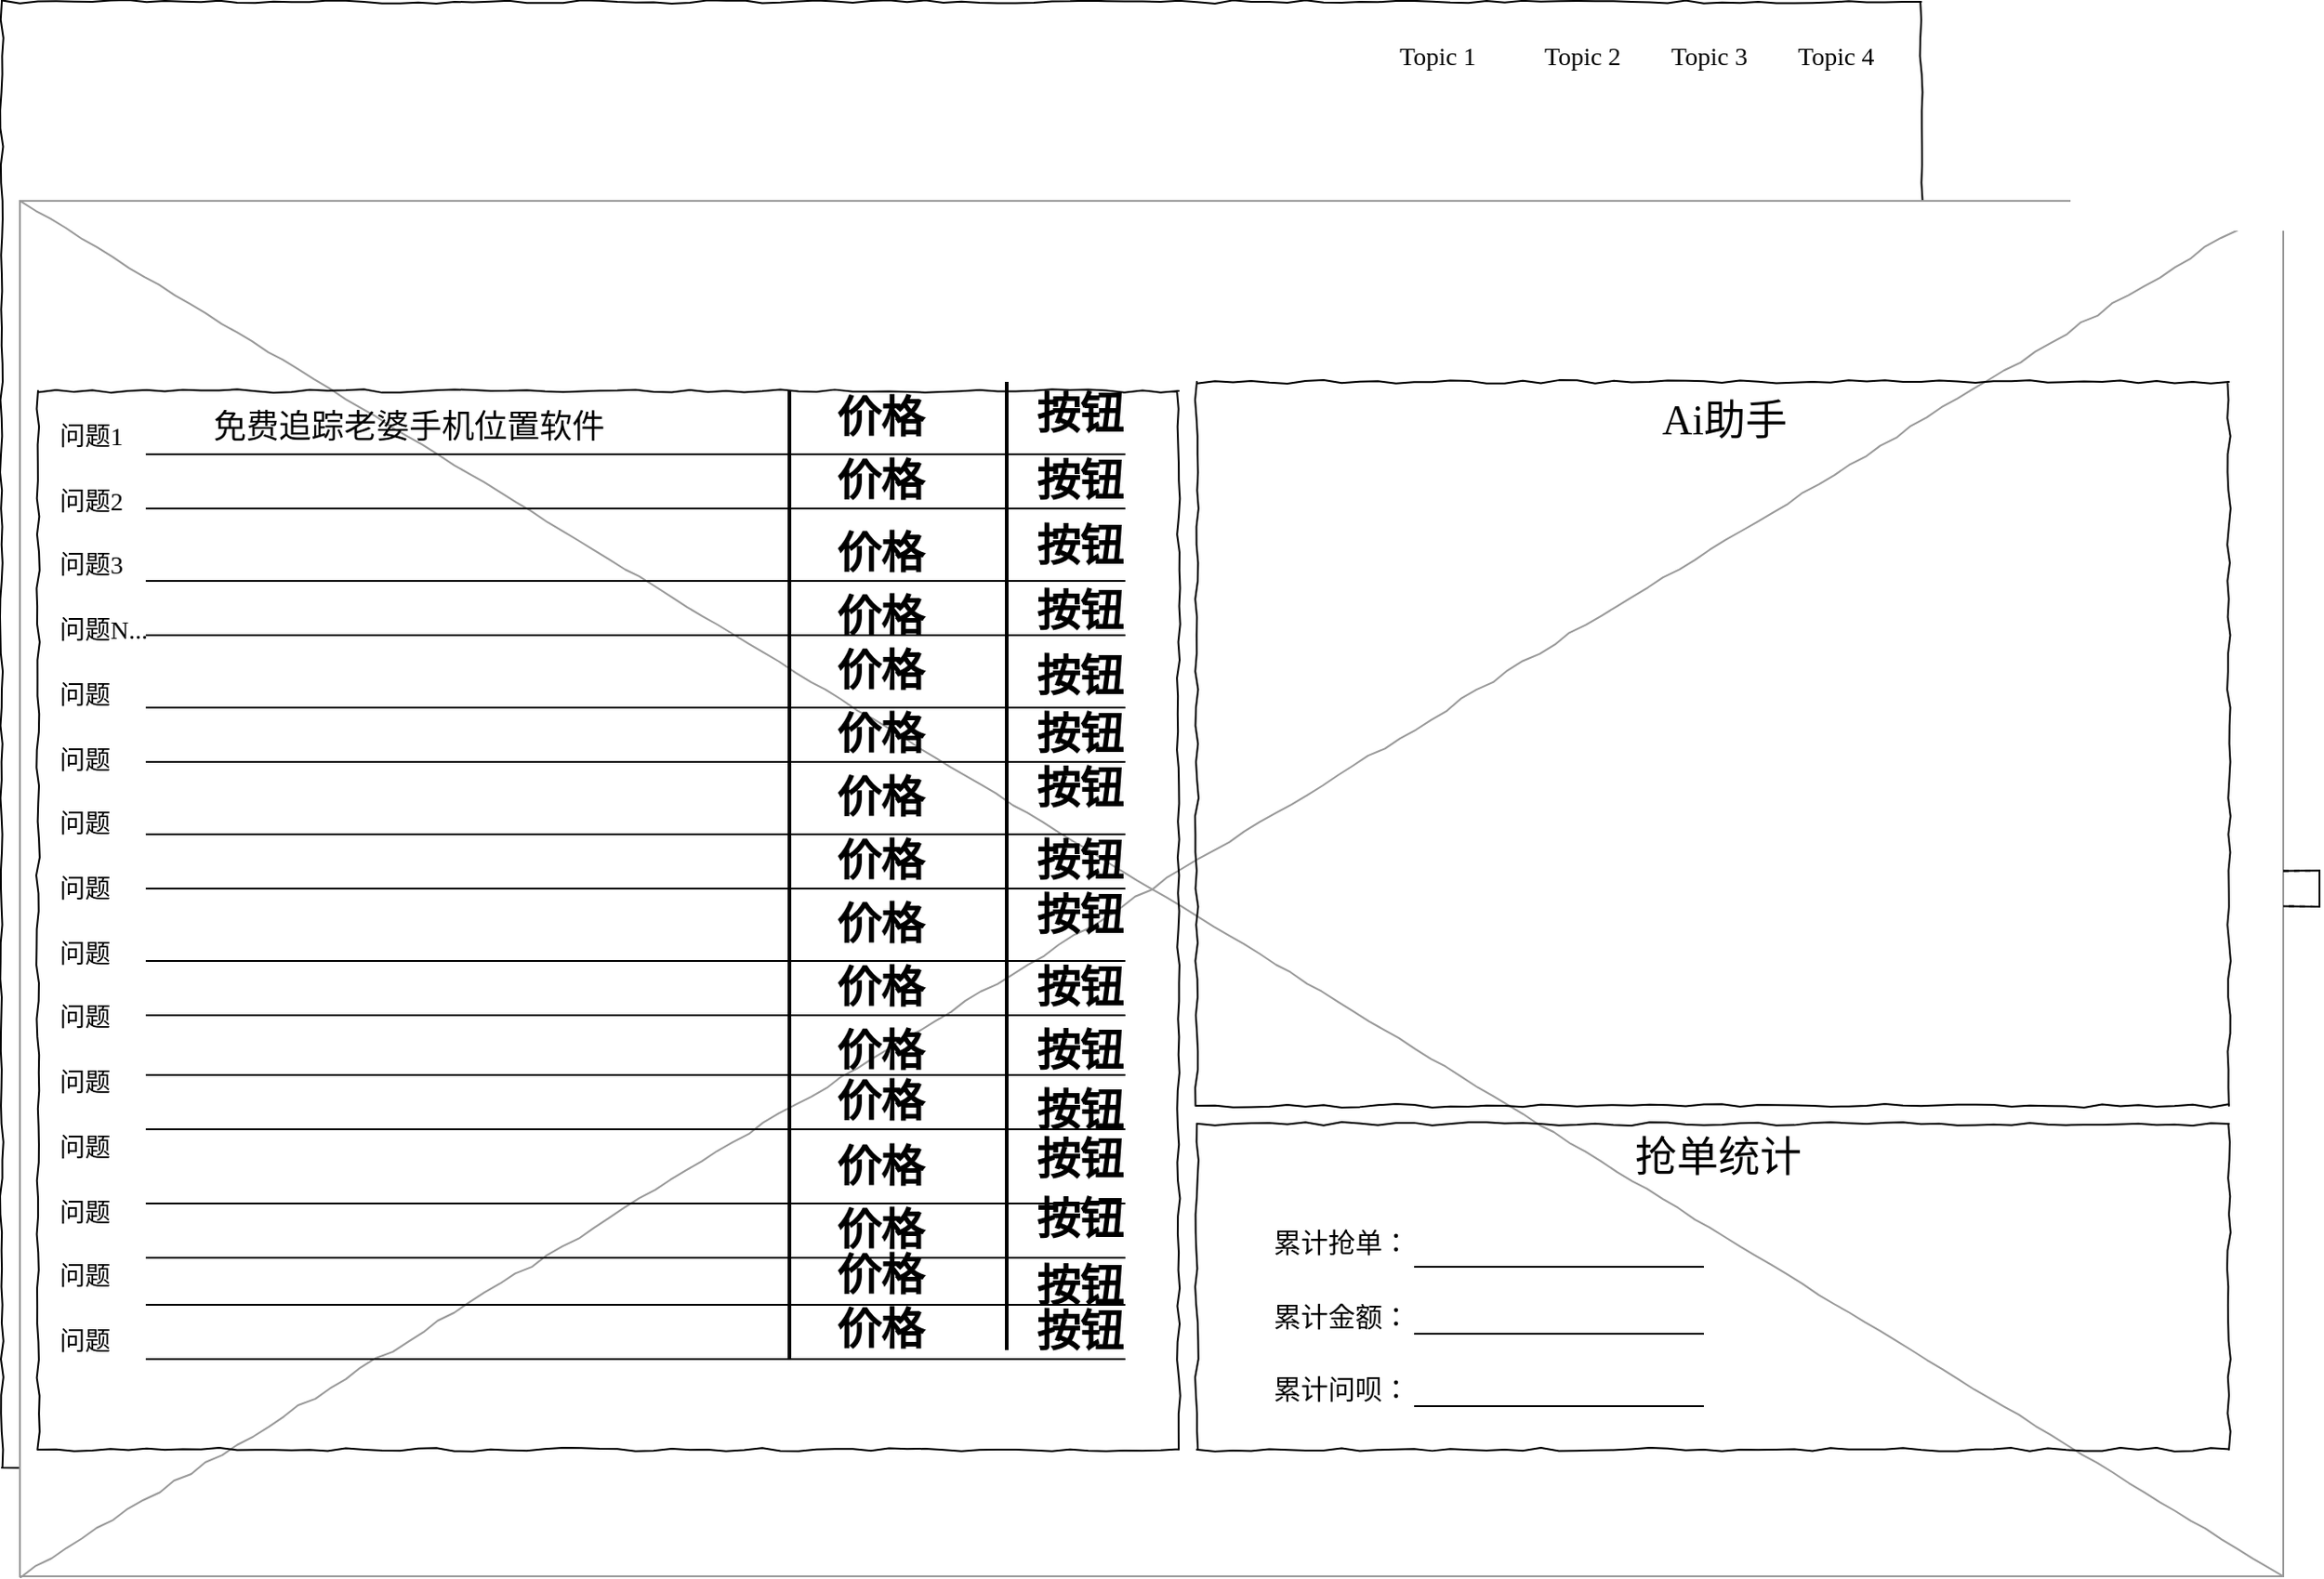 <mxfile version="21.5.0" type="github">
  <diagram name="Page-1" id="03018318-947c-dd8e-b7a3-06fadd420f32">
    <mxGraphModel dx="1453" dy="986" grid="1" gridSize="10" guides="1" tooltips="1" connect="1" arrows="1" fold="1" page="1" pageScale="1" pageWidth="1100" pageHeight="850" background="#ffffff" math="0" shadow="0">
      <root>
        <mxCell id="0" />
        <mxCell id="1" parent="0" />
        <mxCell id="677b7b8949515195-1" value="" style="whiteSpace=wrap;html=1;rounded=0;shadow=0;labelBackgroundColor=none;strokeColor=#000000;strokeWidth=1;fillColor=none;fontFamily=Verdana;fontSize=12;fontColor=#000000;align=center;comic=1;" parent="1" vertex="1">
          <mxGeometry x="10" y="20" width="1060" height="810" as="geometry" />
        </mxCell>
        <mxCell id="677b7b8949515195-4" value="Topic 1" style="text;html=1;points=[];align=left;verticalAlign=top;spacingTop=-4;fontSize=14;fontFamily=Verdana" parent="1" vertex="1">
          <mxGeometry x="780" y="40" width="60" height="20" as="geometry" />
        </mxCell>
        <mxCell id="677b7b8949515195-5" value="Topic 2" style="text;html=1;points=[];align=left;verticalAlign=top;spacingTop=-4;fontSize=14;fontFamily=Verdana" parent="1" vertex="1">
          <mxGeometry x="860" y="40" width="60" height="20" as="geometry" />
        </mxCell>
        <mxCell id="677b7b8949515195-6" value="Topic 3" style="text;html=1;points=[];align=left;verticalAlign=top;spacingTop=-4;fontSize=14;fontFamily=Verdana" parent="1" vertex="1">
          <mxGeometry x="930" y="40" width="60" height="20" as="geometry" />
        </mxCell>
        <mxCell id="677b7b8949515195-7" value="Topic 4" style="text;html=1;points=[];align=left;verticalAlign=top;spacingTop=-4;fontSize=14;fontFamily=Verdana" parent="1" vertex="1">
          <mxGeometry x="1000" y="40" width="60" height="20" as="geometry" />
        </mxCell>
        <mxCell id="677b7b8949515195-8" value="" style="whiteSpace=wrap;html=1;rounded=0;shadow=0;labelBackgroundColor=none;strokeWidth=1;fillColor=none;fontFamily=Verdana;fontSize=12;align=center;comic=1;" parent="1" vertex="1">
          <mxGeometry x="30" y="230" width="200" height="590" as="geometry" />
        </mxCell>
        <mxCell id="677b7b8949515195-9" value="" style="line;strokeWidth=1;html=1;rounded=0;shadow=0;labelBackgroundColor=none;fillColor=none;fontFamily=Verdana;fontSize=14;fontColor=#000000;align=center;comic=1;" parent="1" vertex="1">
          <mxGeometry x="20" y="140" width="1060" height="10" as="geometry" />
        </mxCell>
        <mxCell id="677b7b8949515195-10" value="" style="whiteSpace=wrap;html=1;rounded=0;shadow=0;labelBackgroundColor=none;strokeWidth=1;fillColor=none;fontFamily=Verdana;fontSize=12;align=center;comic=1;" parent="1" vertex="1">
          <mxGeometry x="30" y="160" width="1040" height="50" as="geometry" />
        </mxCell>
        <mxCell id="677b7b8949515195-11" value="Section 1" style="text;html=1;points=[];align=left;verticalAlign=top;spacingTop=-4;fontSize=14;fontFamily=Verdana" parent="1" vertex="1">
          <mxGeometry x="330" y="175" width="60" height="20" as="geometry" />
        </mxCell>
        <mxCell id="677b7b8949515195-12" value="Section 2" style="text;html=1;points=[];align=left;verticalAlign=top;spacingTop=-4;fontSize=14;fontFamily=Verdana" parent="1" vertex="1">
          <mxGeometry x="477" y="175" width="60" height="20" as="geometry" />
        </mxCell>
        <mxCell id="677b7b8949515195-13" value="Section 3" style="text;html=1;points=[];align=left;verticalAlign=top;spacingTop=-4;fontSize=14;fontFamily=Verdana" parent="1" vertex="1">
          <mxGeometry x="623" y="175" width="60" height="20" as="geometry" />
        </mxCell>
        <mxCell id="677b7b8949515195-14" value="Section 4" style="text;html=1;points=[];align=left;verticalAlign=top;spacingTop=-4;fontSize=14;fontFamily=Verdana" parent="1" vertex="1">
          <mxGeometry x="770" y="175" width="60" height="20" as="geometry" />
        </mxCell>
        <mxCell id="677b7b8949515195-15" value="&lt;div style=&quot;text-align: justify&quot;&gt;&lt;span&gt;Lorem ipsum dolor sit amet, consectetur adipisicing elit, sed do eiusmod tempor incididunt ut labore et dolore magna aliqua. Ut enim ad minim veniam, quis nostrud exercitation ullamco laboris nisi ut aliquip ex ea commodo consequat. Duis aute irure dolor in reprehenderit in voluptate velit esse cillum dolore eu fugiat nulla pariatur. Excepteur sint occaecat cupidatat non proident, sunt in culpa qui officia deserunt mollit anim id est laborum.&lt;/span&gt;&lt;/div&gt;&lt;div style=&quot;text-align: justify&quot;&gt;&lt;span&gt;Sed ut perspiciatis unde omnis iste natus error sit voluptatem accusantium doloremque laudantium, totam rem aperiam, eaque ipsa quae ab illo inventore veritatis et quasi architecto beatae vitae dicta sunt explicabo. Nemo enim ipsam voluptatem quia voluptas sit aspernatur aut odit aut fugit, sed quia consequuntur magni dolores eos qui ratione voluptatem sequi nesciunt.&amp;nbsp;&lt;/span&gt;&lt;/div&gt;" style="whiteSpace=wrap;html=1;rounded=0;shadow=0;labelBackgroundColor=none;strokeWidth=1;fillColor=none;fontFamily=Verdana;fontSize=12;align=center;verticalAlign=top;spacing=10;comic=1;" parent="1" vertex="1">
          <mxGeometry x="250" y="640" width="580" height="180" as="geometry" />
        </mxCell>
        <mxCell id="677b7b8949515195-16" value="" style="verticalLabelPosition=bottom;shadow=0;dashed=0;align=center;html=1;verticalAlign=top;strokeWidth=1;shape=mxgraph.mockup.graphics.simpleIcon;strokeColor=#999999;rounded=0;labelBackgroundColor=none;fontFamily=Verdana;fontSize=14;fontColor=#000000;comic=1;" parent="1" vertex="1">
          <mxGeometry x="20" y="130" width="1250" height="760" as="geometry" />
        </mxCell>
        <mxCell id="677b7b8949515195-25" value="" style="whiteSpace=wrap;html=1;rounded=0;shadow=0;labelBackgroundColor=none;strokeWidth=1;fillColor=none;fontFamily=Verdana;fontSize=12;align=center;comic=1;" parent="1" vertex="1">
          <mxGeometry x="670" y="230" width="570" height="400" as="geometry" />
        </mxCell>
        <mxCell id="677b7b8949515195-26" value="" style="whiteSpace=wrap;html=1;rounded=0;shadow=0;labelBackgroundColor=none;strokeWidth=1;fillColor=none;fontFamily=Verdana;fontSize=12;align=center;comic=1;" parent="1" vertex="1">
          <mxGeometry x="670" y="640" width="570" height="180" as="geometry" />
        </mxCell>
        <mxCell id="677b7b8949515195-27" value="问题1" style="text;html=1;points=[];align=left;verticalAlign=top;spacingTop=-4;fontSize=14;fontFamily=Verdana" parent="1" vertex="1">
          <mxGeometry x="40" y="250" width="50" height="20" as="geometry" />
        </mxCell>
        <mxCell id="677b7b8949515195-28" value="问题2" style="text;html=1;points=[];align=left;verticalAlign=top;spacingTop=-4;fontSize=14;fontFamily=Verdana" parent="1" vertex="1">
          <mxGeometry x="40" y="286" width="170" height="20" as="geometry" />
        </mxCell>
        <mxCell id="677b7b8949515195-29" value="问题3" style="text;html=1;points=[];align=left;verticalAlign=top;spacingTop=-4;fontSize=14;fontFamily=Verdana" parent="1" vertex="1">
          <mxGeometry x="40" y="321" width="170" height="20" as="geometry" />
        </mxCell>
        <mxCell id="677b7b8949515195-30" value="问题N..." style="text;html=1;points=[];align=left;verticalAlign=top;spacingTop=-4;fontSize=14;fontFamily=Verdana" parent="1" vertex="1">
          <mxGeometry x="40" y="357" width="170" height="20" as="geometry" />
        </mxCell>
        <mxCell id="677b7b8949515195-31" value="问题" style="text;html=1;points=[];align=left;verticalAlign=top;spacingTop=-4;fontSize=14;fontFamily=Verdana" parent="1" vertex="1">
          <mxGeometry x="40" y="464" width="170" height="20" as="geometry" />
        </mxCell>
        <mxCell id="677b7b8949515195-32" value="问题" style="text;html=1;points=[];align=left;verticalAlign=top;spacingTop=-4;fontSize=14;fontFamily=Verdana" parent="1" vertex="1">
          <mxGeometry x="40" y="500" width="170" height="20" as="geometry" />
        </mxCell>
        <mxCell id="677b7b8949515195-33" value="问题" style="text;html=1;points=[];align=left;verticalAlign=top;spacingTop=-4;fontSize=14;fontFamily=Verdana" parent="1" vertex="1">
          <mxGeometry x="40" y="536" width="170" height="20" as="geometry" />
        </mxCell>
        <mxCell id="677b7b8949515195-34" value="问题" style="text;html=1;points=[];align=left;verticalAlign=top;spacingTop=-4;fontSize=14;fontFamily=Verdana" parent="1" vertex="1">
          <mxGeometry x="40" y="571" width="170" height="20" as="geometry" />
        </mxCell>
        <mxCell id="677b7b8949515195-35" value="问题" style="text;html=1;points=[];align=left;verticalAlign=top;spacingTop=-4;fontSize=14;fontFamily=Verdana" parent="1" vertex="1">
          <mxGeometry x="40" y="607" width="170" height="20" as="geometry" />
        </mxCell>
        <mxCell id="677b7b8949515195-36" value="问题" style="text;html=1;points=[];align=left;verticalAlign=top;spacingTop=-4;fontSize=14;fontFamily=Verdana" parent="1" vertex="1">
          <mxGeometry x="40" y="643" width="170" height="20" as="geometry" />
        </mxCell>
        <mxCell id="677b7b8949515195-37" value="问题" style="text;html=1;points=[];align=left;verticalAlign=top;spacingTop=-4;fontSize=14;fontFamily=Verdana" parent="1" vertex="1">
          <mxGeometry x="40" y="679" width="170" height="20" as="geometry" />
        </mxCell>
        <mxCell id="677b7b8949515195-38" value="问题" style="text;html=1;points=[];align=left;verticalAlign=top;spacingTop=-4;fontSize=14;fontFamily=Verdana" parent="1" vertex="1">
          <mxGeometry x="40" y="714" width="170" height="20" as="geometry" />
        </mxCell>
        <mxCell id="677b7b8949515195-39" value="问题" style="text;html=1;points=[];align=left;verticalAlign=top;spacingTop=-4;fontSize=14;fontFamily=Verdana" parent="1" vertex="1">
          <mxGeometry x="40" y="393" width="170" height="20" as="geometry" />
        </mxCell>
        <mxCell id="677b7b8949515195-40" value="问题" style="text;html=1;points=[];align=left;verticalAlign=top;spacingTop=-4;fontSize=14;fontFamily=Verdana" parent="1" vertex="1">
          <mxGeometry x="40" y="429" width="170" height="20" as="geometry" />
        </mxCell>
        <mxCell id="677b7b8949515195-41" value="问题" style="text;html=1;points=[];align=left;verticalAlign=top;spacingTop=-4;fontSize=14;fontFamily=Verdana" parent="1" vertex="1">
          <mxGeometry x="40" y="750" width="170" height="20" as="geometry" />
        </mxCell>
        <mxCell id="677b7b8949515195-42" value="&lt;font style=&quot;font-size: 23px;&quot;&gt;抢单统计&lt;/font&gt;" style="text;html=1;points=[];align=left;verticalAlign=top;spacingTop=-4;fontSize=14;fontFamily=Verdana" parent="1" vertex="1">
          <mxGeometry x="910" y="642" width="90" height="37" as="geometry" />
        </mxCell>
        <mxCell id="8sVmZBeLmpOsSXmFkfnY-3" value="" style="endArrow=none;dashed=1;html=1;rounded=0;" edge="1" parent="1" source="677b7b8949515195-16" target="677b7b8949515195-16">
          <mxGeometry width="50" height="50" relative="1" as="geometry">
            <mxPoint x="440" y="430" as="sourcePoint" />
            <mxPoint x="490" y="380" as="targetPoint" />
            <Array as="points">
              <mxPoint x="270" y="350" />
            </Array>
          </mxGeometry>
        </mxCell>
        <mxCell id="8sVmZBeLmpOsSXmFkfnY-4" value="" style="endArrow=none;html=1;rounded=0;" edge="1" parent="1" source="677b7b8949515195-16" target="677b7b8949515195-16">
          <mxGeometry width="50" height="50" relative="1" as="geometry">
            <mxPoint x="440" y="430" as="sourcePoint" />
            <mxPoint x="490" y="380" as="targetPoint" />
          </mxGeometry>
        </mxCell>
        <mxCell id="8sVmZBeLmpOsSXmFkfnY-7" value="" style="shape=partialRectangle;whiteSpace=wrap;html=1;left=0;right=0;fillColor=none;" vertex="1" parent="1">
          <mxGeometry x="90" y="270" width="540" height="30" as="geometry" />
        </mxCell>
        <mxCell id="8sVmZBeLmpOsSXmFkfnY-8" value="" style="shape=partialRectangle;whiteSpace=wrap;html=1;left=0;right=0;fillColor=none;" vertex="1" parent="1">
          <mxGeometry x="90" y="340" width="540" height="30" as="geometry" />
        </mxCell>
        <mxCell id="8sVmZBeLmpOsSXmFkfnY-10" value="" style="shape=partialRectangle;whiteSpace=wrap;html=1;left=0;right=0;fillColor=none;" vertex="1" parent="1">
          <mxGeometry x="90" y="410" width="540" height="30" as="geometry" />
        </mxCell>
        <mxCell id="8sVmZBeLmpOsSXmFkfnY-11" value="" style="shape=partialRectangle;whiteSpace=wrap;html=1;left=0;right=0;fillColor=none;" vertex="1" parent="1">
          <mxGeometry x="90" y="480" width="540" height="30" as="geometry" />
        </mxCell>
        <mxCell id="8sVmZBeLmpOsSXmFkfnY-12" value="" style="shape=partialRectangle;whiteSpace=wrap;html=1;left=0;right=0;fillColor=none;" vertex="1" parent="1">
          <mxGeometry x="90" y="550" width="540" height="30" as="geometry" />
        </mxCell>
        <mxCell id="8sVmZBeLmpOsSXmFkfnY-13" value="" style="shape=partialRectangle;whiteSpace=wrap;html=1;left=0;right=0;fillColor=none;" vertex="1" parent="1">
          <mxGeometry x="90" y="613" width="540" height="30" as="geometry" />
        </mxCell>
        <mxCell id="8sVmZBeLmpOsSXmFkfnY-14" value="" style="shape=partialRectangle;whiteSpace=wrap;html=1;left=0;right=0;fillColor=none;" vertex="1" parent="1">
          <mxGeometry x="90" y="684" width="540" height="30" as="geometry" />
        </mxCell>
        <mxCell id="8sVmZBeLmpOsSXmFkfnY-15" value="" style="shape=partialRectangle;whiteSpace=wrap;html=1;left=0;right=0;fillColor=none;" vertex="1" parent="1">
          <mxGeometry x="90" y="740" width="540" height="30" as="geometry" />
        </mxCell>
        <mxCell id="8sVmZBeLmpOsSXmFkfnY-17" value="" style="line;strokeWidth=2;direction=south;html=1;" vertex="1" parent="1">
          <mxGeometry x="440" y="235" width="10" height="535" as="geometry" />
        </mxCell>
        <mxCell id="8sVmZBeLmpOsSXmFkfnY-19" value="价格" style="text;strokeColor=none;fillColor=none;html=1;fontSize=24;fontStyle=1;verticalAlign=middle;align=center;" vertex="1" parent="1">
          <mxGeometry x="460" y="230" width="70" height="40" as="geometry" />
        </mxCell>
        <mxCell id="8sVmZBeLmpOsSXmFkfnY-20" value="价格" style="text;strokeColor=none;fillColor=none;html=1;fontSize=24;fontStyle=1;verticalAlign=middle;align=center;" vertex="1" parent="1">
          <mxGeometry x="460" y="265" width="70" height="40" as="geometry" />
        </mxCell>
        <mxCell id="8sVmZBeLmpOsSXmFkfnY-21" value="价格" style="text;strokeColor=none;fillColor=none;html=1;fontSize=24;fontStyle=1;verticalAlign=middle;align=center;" vertex="1" parent="1">
          <mxGeometry x="460" y="305" width="70" height="40" as="geometry" />
        </mxCell>
        <mxCell id="8sVmZBeLmpOsSXmFkfnY-22" value="价格" style="text;strokeColor=none;fillColor=none;html=1;fontSize=24;fontStyle=1;verticalAlign=middle;align=center;" vertex="1" parent="1">
          <mxGeometry x="460" y="340" width="70" height="40" as="geometry" />
        </mxCell>
        <mxCell id="8sVmZBeLmpOsSXmFkfnY-23" value="价格" style="text;strokeColor=none;fillColor=none;html=1;fontSize=24;fontStyle=1;verticalAlign=middle;align=center;" vertex="1" parent="1">
          <mxGeometry x="460" y="370" width="70" height="40" as="geometry" />
        </mxCell>
        <mxCell id="8sVmZBeLmpOsSXmFkfnY-24" value="价格" style="text;strokeColor=none;fillColor=none;html=1;fontSize=24;fontStyle=1;verticalAlign=middle;align=center;" vertex="1" parent="1">
          <mxGeometry x="460" y="405" width="70" height="40" as="geometry" />
        </mxCell>
        <mxCell id="8sVmZBeLmpOsSXmFkfnY-25" value="价格" style="text;strokeColor=none;fillColor=none;html=1;fontSize=24;fontStyle=1;verticalAlign=middle;align=center;" vertex="1" parent="1">
          <mxGeometry x="460" y="440" width="70" height="40" as="geometry" />
        </mxCell>
        <mxCell id="8sVmZBeLmpOsSXmFkfnY-26" value="价格" style="text;strokeColor=none;fillColor=none;html=1;fontSize=24;fontStyle=1;verticalAlign=middle;align=center;" vertex="1" parent="1">
          <mxGeometry x="460" y="475" width="70" height="40" as="geometry" />
        </mxCell>
        <mxCell id="8sVmZBeLmpOsSXmFkfnY-27" value="价格" style="text;strokeColor=none;fillColor=none;html=1;fontSize=24;fontStyle=1;verticalAlign=middle;align=center;" vertex="1" parent="1">
          <mxGeometry x="460" y="510" width="70" height="40" as="geometry" />
        </mxCell>
        <mxCell id="8sVmZBeLmpOsSXmFkfnY-28" value="价格" style="text;strokeColor=none;fillColor=none;html=1;fontSize=24;fontStyle=1;verticalAlign=middle;align=center;" vertex="1" parent="1">
          <mxGeometry x="460" y="545" width="70" height="40" as="geometry" />
        </mxCell>
        <mxCell id="8sVmZBeLmpOsSXmFkfnY-29" value="价格" style="text;strokeColor=none;fillColor=none;html=1;fontSize=24;fontStyle=1;verticalAlign=middle;align=center;" vertex="1" parent="1">
          <mxGeometry x="460" y="580" width="70" height="40" as="geometry" />
        </mxCell>
        <mxCell id="8sVmZBeLmpOsSXmFkfnY-30" value="价格" style="text;strokeColor=none;fillColor=none;html=1;fontSize=24;fontStyle=1;verticalAlign=middle;align=center;" vertex="1" parent="1">
          <mxGeometry x="460" y="608" width="70" height="40" as="geometry" />
        </mxCell>
        <mxCell id="8sVmZBeLmpOsSXmFkfnY-31" value="价格" style="text;strokeColor=none;fillColor=none;html=1;fontSize=24;fontStyle=1;verticalAlign=middle;align=center;" vertex="1" parent="1">
          <mxGeometry x="460" y="644" width="70" height="40" as="geometry" />
        </mxCell>
        <mxCell id="8sVmZBeLmpOsSXmFkfnY-32" value="价格" style="text;strokeColor=none;fillColor=none;html=1;fontSize=24;fontStyle=1;verticalAlign=middle;align=center;" vertex="1" parent="1">
          <mxGeometry x="460" y="679" width="70" height="40" as="geometry" />
        </mxCell>
        <mxCell id="8sVmZBeLmpOsSXmFkfnY-33" value="价格" style="text;strokeColor=none;fillColor=none;html=1;fontSize=24;fontStyle=1;verticalAlign=middle;align=center;" vertex="1" parent="1">
          <mxGeometry x="460" y="704" width="70" height="40" as="geometry" />
        </mxCell>
        <mxCell id="8sVmZBeLmpOsSXmFkfnY-34" value="价格" style="text;strokeColor=none;fillColor=none;html=1;fontSize=24;fontStyle=1;verticalAlign=middle;align=center;" vertex="1" parent="1">
          <mxGeometry x="460" y="734" width="70" height="40" as="geometry" />
        </mxCell>
        <mxCell id="8sVmZBeLmpOsSXmFkfnY-37" value="" style="line;strokeWidth=2;direction=south;html=1;" vertex="1" parent="1">
          <mxGeometry x="560" y="230" width="10" height="535" as="geometry" />
        </mxCell>
        <mxCell id="8sVmZBeLmpOsSXmFkfnY-38" value="按钮" style="text;strokeColor=none;fillColor=none;html=1;fontSize=24;fontStyle=1;verticalAlign=middle;align=center;" vertex="1" parent="1">
          <mxGeometry x="570" y="228" width="70" height="40" as="geometry" />
        </mxCell>
        <mxCell id="8sVmZBeLmpOsSXmFkfnY-40" value="按钮" style="text;strokeColor=none;fillColor=none;html=1;fontSize=24;fontStyle=1;verticalAlign=middle;align=center;" vertex="1" parent="1">
          <mxGeometry x="570" y="265" width="70" height="40" as="geometry" />
        </mxCell>
        <mxCell id="8sVmZBeLmpOsSXmFkfnY-41" value="按钮" style="text;strokeColor=none;fillColor=none;html=1;fontSize=24;fontStyle=1;verticalAlign=middle;align=center;" vertex="1" parent="1">
          <mxGeometry x="570" y="301" width="70" height="40" as="geometry" />
        </mxCell>
        <mxCell id="8sVmZBeLmpOsSXmFkfnY-42" value="按钮" style="text;strokeColor=none;fillColor=none;html=1;fontSize=24;fontStyle=1;verticalAlign=middle;align=center;" vertex="1" parent="1">
          <mxGeometry x="570" y="337" width="70" height="40" as="geometry" />
        </mxCell>
        <mxCell id="8sVmZBeLmpOsSXmFkfnY-43" value="按钮" style="text;strokeColor=none;fillColor=none;html=1;fontSize=24;fontStyle=1;verticalAlign=middle;align=center;" vertex="1" parent="1">
          <mxGeometry x="570" y="373" width="70" height="40" as="geometry" />
        </mxCell>
        <mxCell id="8sVmZBeLmpOsSXmFkfnY-44" value="按钮" style="text;strokeColor=none;fillColor=none;html=1;fontSize=24;fontStyle=1;verticalAlign=middle;align=center;" vertex="1" parent="1">
          <mxGeometry x="570" y="405" width="70" height="40" as="geometry" />
        </mxCell>
        <mxCell id="8sVmZBeLmpOsSXmFkfnY-45" value="按钮" style="text;strokeColor=none;fillColor=none;html=1;fontSize=24;fontStyle=1;verticalAlign=middle;align=center;" vertex="1" parent="1">
          <mxGeometry x="570" y="435" width="70" height="40" as="geometry" />
        </mxCell>
        <mxCell id="8sVmZBeLmpOsSXmFkfnY-46" value="按钮" style="text;strokeColor=none;fillColor=none;html=1;fontSize=24;fontStyle=1;verticalAlign=middle;align=center;" vertex="1" parent="1">
          <mxGeometry x="570" y="475" width="70" height="40" as="geometry" />
        </mxCell>
        <mxCell id="8sVmZBeLmpOsSXmFkfnY-47" value="按钮" style="text;strokeColor=none;fillColor=none;html=1;fontSize=24;fontStyle=1;verticalAlign=middle;align=center;" vertex="1" parent="1">
          <mxGeometry x="570" y="505" width="70" height="40" as="geometry" />
        </mxCell>
        <mxCell id="8sVmZBeLmpOsSXmFkfnY-48" value="按钮" style="text;strokeColor=none;fillColor=none;html=1;fontSize=24;fontStyle=1;verticalAlign=middle;align=center;" vertex="1" parent="1">
          <mxGeometry x="570" y="545" width="70" height="40" as="geometry" />
        </mxCell>
        <mxCell id="8sVmZBeLmpOsSXmFkfnY-49" value="按钮" style="text;strokeColor=none;fillColor=none;html=1;fontSize=24;fontStyle=1;verticalAlign=middle;align=center;" vertex="1" parent="1">
          <mxGeometry x="570" y="580" width="70" height="40" as="geometry" />
        </mxCell>
        <mxCell id="8sVmZBeLmpOsSXmFkfnY-50" value="按钮" style="text;strokeColor=none;fillColor=none;html=1;fontSize=24;fontStyle=1;verticalAlign=middle;align=center;" vertex="1" parent="1">
          <mxGeometry x="570" y="613" width="70" height="40" as="geometry" />
        </mxCell>
        <mxCell id="8sVmZBeLmpOsSXmFkfnY-51" value="按钮" style="text;strokeColor=none;fillColor=none;html=1;fontSize=24;fontStyle=1;verticalAlign=middle;align=center;" vertex="1" parent="1">
          <mxGeometry x="570" y="640" width="70" height="40" as="geometry" />
        </mxCell>
        <mxCell id="8sVmZBeLmpOsSXmFkfnY-52" value="按钮" style="text;strokeColor=none;fillColor=none;html=1;fontSize=24;fontStyle=1;verticalAlign=middle;align=center;" vertex="1" parent="1">
          <mxGeometry x="570" y="673" width="70" height="40" as="geometry" />
        </mxCell>
        <mxCell id="8sVmZBeLmpOsSXmFkfnY-53" value="按钮" style="text;strokeColor=none;fillColor=none;html=1;fontSize=24;fontStyle=1;verticalAlign=middle;align=center;" vertex="1" parent="1">
          <mxGeometry x="570" y="710" width="70" height="40" as="geometry" />
        </mxCell>
        <mxCell id="8sVmZBeLmpOsSXmFkfnY-54" value="按钮" style="text;strokeColor=none;fillColor=none;html=1;fontSize=24;fontStyle=1;verticalAlign=middle;align=center;" vertex="1" parent="1">
          <mxGeometry x="570" y="735" width="70" height="40" as="geometry" />
        </mxCell>
        <mxCell id="8sVmZBeLmpOsSXmFkfnY-55" value="&lt;font style=&quot;font-size: 18px;&quot;&gt;免费追踪老婆手机位置软件&lt;/font&gt;" style="text;html=1;strokeColor=none;fillColor=none;align=center;verticalAlign=middle;whiteSpace=wrap;rounded=0;" vertex="1" parent="1">
          <mxGeometry x="30" y="240" width="410" height="30" as="geometry" />
        </mxCell>
        <mxCell id="8sVmZBeLmpOsSXmFkfnY-56" value="" style="whiteSpace=wrap;html=1;rounded=0;shadow=0;labelBackgroundColor=none;strokeWidth=1;fillColor=none;fontFamily=Verdana;fontSize=12;align=center;comic=1;" vertex="1" parent="1">
          <mxGeometry x="30" y="235" width="630" height="585" as="geometry" />
        </mxCell>
        <mxCell id="8sVmZBeLmpOsSXmFkfnY-57" value="&lt;font style=&quot;font-size: 23px;&quot;&gt;Ai助手&lt;/font&gt;" style="text;html=1;points=[];align=left;verticalAlign=top;spacingTop=-4;fontSize=14;fontFamily=Verdana" vertex="1" parent="1">
          <mxGeometry x="925" y="235" width="70" height="37" as="geometry" />
        </mxCell>
        <mxCell id="8sVmZBeLmpOsSXmFkfnY-58" value="&lt;font style=&quot;font-size: 15px;&quot;&gt;累计抢单：&lt;/font&gt;" style="text;html=1;strokeColor=none;fillColor=none;align=center;verticalAlign=middle;whiteSpace=wrap;rounded=0;" vertex="1" parent="1">
          <mxGeometry x="710" y="689" width="80" height="31" as="geometry" />
        </mxCell>
        <mxCell id="8sVmZBeLmpOsSXmFkfnY-59" value="&lt;font style=&quot;font-size: 15px;&quot;&gt;累计金额：&lt;/font&gt;" style="text;html=1;strokeColor=none;fillColor=none;align=center;verticalAlign=middle;whiteSpace=wrap;rounded=0;" vertex="1" parent="1">
          <mxGeometry x="710" y="730" width="80" height="31" as="geometry" />
        </mxCell>
        <mxCell id="8sVmZBeLmpOsSXmFkfnY-60" value="&lt;font style=&quot;font-size: 15px;&quot;&gt;累计问呗：&lt;/font&gt;" style="text;html=1;strokeColor=none;fillColor=none;align=center;verticalAlign=middle;whiteSpace=wrap;rounded=0;" vertex="1" parent="1">
          <mxGeometry x="710" y="770" width="80" height="31" as="geometry" />
        </mxCell>
        <mxCell id="8sVmZBeLmpOsSXmFkfnY-64" value="" style="line;strokeWidth=1;html=1;" vertex="1" parent="1">
          <mxGeometry x="790" y="714" width="160" height="10" as="geometry" />
        </mxCell>
        <mxCell id="8sVmZBeLmpOsSXmFkfnY-65" value="" style="line;strokeWidth=1;html=1;" vertex="1" parent="1">
          <mxGeometry x="790" y="751" width="160" height="10" as="geometry" />
        </mxCell>
        <mxCell id="8sVmZBeLmpOsSXmFkfnY-66" value="" style="line;strokeWidth=1;html=1;" vertex="1" parent="1">
          <mxGeometry x="790" y="791" width="160" height="10" as="geometry" />
        </mxCell>
      </root>
    </mxGraphModel>
  </diagram>
</mxfile>
